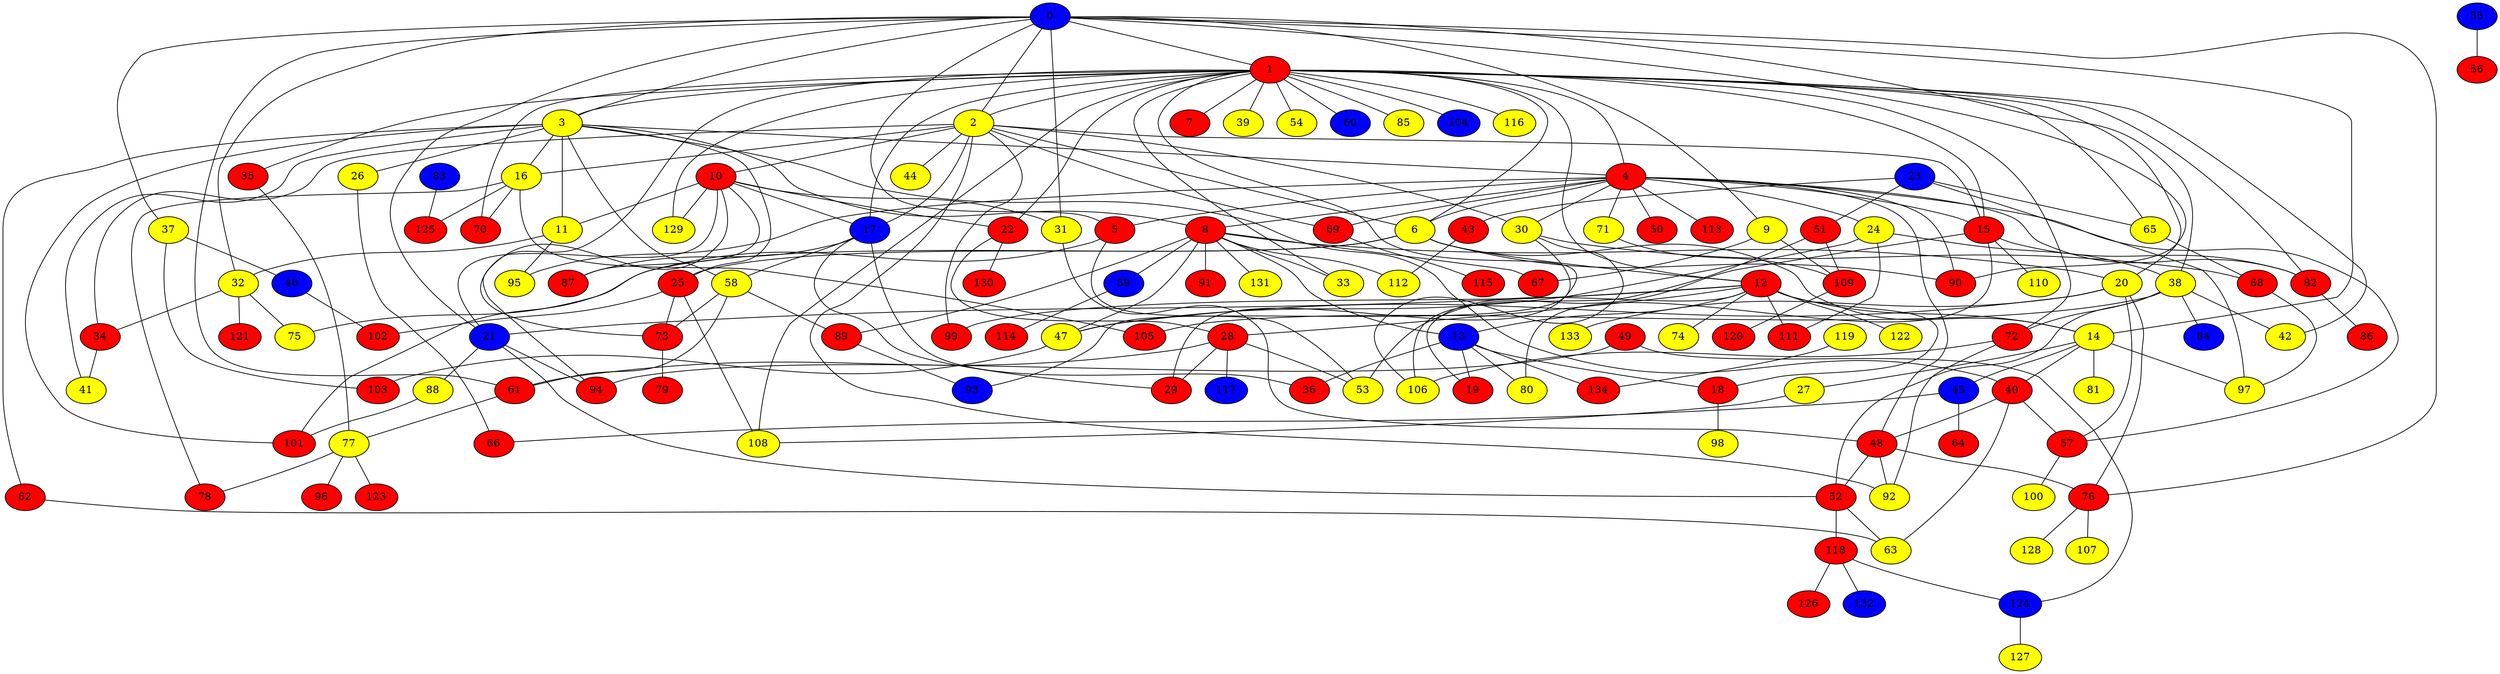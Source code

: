 graph {
0 [style = filled fillcolor = blue];
1 [style = filled fillcolor = red];
2 [style = filled fillcolor = yellow];
3 [style = filled fillcolor = yellow];
4 [style = filled fillcolor = red];
5 [style = filled fillcolor = red];
6 [style = filled fillcolor = yellow];
7 [style = filled fillcolor = red];
8 [style = filled fillcolor = red];
9 [style = filled fillcolor = yellow];
10 [style = filled fillcolor = red];
11 [style = filled fillcolor = yellow];
12 [style = filled fillcolor = red];
13 [style = filled fillcolor = blue];
14 [style = filled fillcolor = yellow];
15 [style = filled fillcolor = red];
16 [style = filled fillcolor = yellow];
17 [style = filled fillcolor = blue];
18 [style = filled fillcolor = red];
19 [style = filled fillcolor = red];
20 [style = filled fillcolor = yellow];
21 [style = filled fillcolor = blue];
22 [style = filled fillcolor = red];
23 [style = filled fillcolor = blue];
24 [style = filled fillcolor = yellow];
25 [style = filled fillcolor = red];
26 [style = filled fillcolor = yellow];
27 [style = filled fillcolor = yellow];
28 [style = filled fillcolor = red];
29 [style = filled fillcolor = red];
30 [style = filled fillcolor = yellow];
31 [style = filled fillcolor = yellow];
32 [style = filled fillcolor = yellow];
33 [style = filled fillcolor = yellow];
34 [style = filled fillcolor = red];
35 [style = filled fillcolor = red];
36 [style = filled fillcolor = red];
37 [style = filled fillcolor = yellow];
38 [style = filled fillcolor = yellow];
39 [style = filled fillcolor = yellow];
40 [style = filled fillcolor = red];
41 [style = filled fillcolor = yellow];
42 [style = filled fillcolor = yellow];
43 [style = filled fillcolor = red];
44 [style = filled fillcolor = yellow];
45 [style = filled fillcolor = blue];
46 [style = filled fillcolor = blue];
47 [style = filled fillcolor = yellow];
48 [style = filled fillcolor = red];
49 [style = filled fillcolor = red];
50 [style = filled fillcolor = red];
51 [style = filled fillcolor = red];
52 [style = filled fillcolor = red];
53 [style = filled fillcolor = yellow];
54 [style = filled fillcolor = yellow];
55 [style = filled fillcolor = blue];
56 [style = filled fillcolor = red];
57 [style = filled fillcolor = red];
58 [style = filled fillcolor = yellow];
59 [style = filled fillcolor = blue];
60 [style = filled fillcolor = blue];
61 [style = filled fillcolor = red];
62 [style = filled fillcolor = red];
63 [style = filled fillcolor = yellow];
64 [style = filled fillcolor = red];
65 [style = filled fillcolor = yellow];
66 [style = filled fillcolor = red];
67 [style = filled fillcolor = red];
68 [style = filled fillcolor = red];
69 [style = filled fillcolor = red];
70 [style = filled fillcolor = red];
71 [style = filled fillcolor = yellow];
72 [style = filled fillcolor = red];
73 [style = filled fillcolor = red];
74 [style = filled fillcolor = yellow];
75 [style = filled fillcolor = yellow];
76 [style = filled fillcolor = red];
77 [style = filled fillcolor = yellow];
78 [style = filled fillcolor = red];
79 [style = filled fillcolor = red];
80 [style = filled fillcolor = yellow];
81 [style = filled fillcolor = yellow];
82 [style = filled fillcolor = red];
83 [style = filled fillcolor = blue];
84 [style = filled fillcolor = blue];
85 [style = filled fillcolor = yellow];
86 [style = filled fillcolor = red];
87 [style = filled fillcolor = red];
88 [style = filled fillcolor = yellow];
89 [style = filled fillcolor = red];
90 [style = filled fillcolor = red];
91 [style = filled fillcolor = red];
92 [style = filled fillcolor = yellow];
93 [style = filled fillcolor = blue];
94 [style = filled fillcolor = red];
95 [style = filled fillcolor = yellow];
96 [style = filled fillcolor = red];
97 [style = filled fillcolor = yellow];
98 [style = filled fillcolor = yellow];
99 [style = filled fillcolor = red];
100 [style = filled fillcolor = yellow];
101 [style = filled fillcolor = red];
102 [style = filled fillcolor = red];
103 [style = filled fillcolor = red];
104 [style = filled fillcolor = blue];
105 [style = filled fillcolor = red];
106 [style = filled fillcolor = yellow];
107 [style = filled fillcolor = yellow];
108 [style = filled fillcolor = yellow];
109 [style = filled fillcolor = red];
110 [style = filled fillcolor = yellow];
111 [style = filled fillcolor = red];
112 [style = filled fillcolor = yellow];
113 [style = filled fillcolor = red];
114 [style = filled fillcolor = red];
115 [style = filled fillcolor = red];
116 [style = filled fillcolor = yellow];
117 [style = filled fillcolor = blue];
118 [style = filled fillcolor = red];
119 [style = filled fillcolor = yellow];
120 [style = filled fillcolor = red];
121 [style = filled fillcolor = red];
122 [style = filled fillcolor = yellow];
123 [style = filled fillcolor = red];
124 [style = filled fillcolor = blue];
125 [style = filled fillcolor = red];
126 [style = filled fillcolor = red];
127 [style = filled fillcolor = yellow];
128 [style = filled fillcolor = yellow];
129 [style = filled fillcolor = yellow];
130 [style = filled fillcolor = red];
131 [style = filled fillcolor = yellow];
132 [style = filled fillcolor = blue];
133 [style = filled fillcolor = yellow];
134 [style = filled fillcolor = red];
0 -- 5;
0 -- 3;
0 -- 2;
0 -- 1;
0 -- 9;
0 -- 14;
0 -- 21;
0 -- 31;
0 -- 32;
0 -- 37;
0 -- 38;
0 -- 61;
0 -- 76;
0 -- 90;
1 -- 2;
1 -- 3;
1 -- 4;
1 -- 6;
1 -- 7;
1 -- 12;
1 -- 15;
1 -- 17;
1 -- 20;
1 -- 22;
1 -- 29;
1 -- 33;
1 -- 35;
1 -- 39;
1 -- 42;
1 -- 54;
1 -- 60;
1 -- 65;
1 -- 70;
1 -- 72;
1 -- 73;
1 -- 82;
1 -- 85;
1 -- 104;
1 -- 108;
1 -- 116;
1 -- 129;
2 -- 6;
2 -- 10;
2 -- 15;
2 -- 16;
2 -- 17;
2 -- 30;
2 -- 34;
2 -- 44;
2 -- 69;
2 -- 92;
2 -- 99;
3 -- 4;
3 -- 8;
3 -- 11;
3 -- 16;
3 -- 25;
3 -- 26;
3 -- 40;
3 -- 41;
3 -- 58;
3 -- 62;
3 -- 101;
4 -- 5;
4 -- 6;
4 -- 8;
4 -- 15;
4 -- 24;
4 -- 30;
4 -- 48;
4 -- 50;
4 -- 57;
4 -- 69;
4 -- 71;
4 -- 82;
4 -- 90;
4 -- 95;
4 -- 113;
5 -- 53;
5 -- 101;
6 -- 12;
6 -- 14;
6 -- 25;
6 -- 75;
6 -- 90;
8 -- 13;
8 -- 20;
8 -- 33;
8 -- 47;
8 -- 59;
8 -- 67;
8 -- 89;
8 -- 91;
8 -- 112;
8 -- 131;
9 -- 67;
9 -- 109;
10 -- 11;
10 -- 17;
10 -- 21;
10 -- 22;
10 -- 31;
10 -- 87;
10 -- 94;
10 -- 129;
11 -- 32;
11 -- 95;
12 -- 13;
12 -- 14;
12 -- 18;
12 -- 19;
12 -- 21;
12 -- 28;
12 -- 74;
12 -- 99;
12 -- 111;
12 -- 122;
13 -- 18;
13 -- 19;
13 -- 36;
13 -- 80;
13 -- 134;
14 -- 27;
14 -- 40;
14 -- 45;
14 -- 81;
14 -- 97;
15 -- 53;
15 -- 80;
15 -- 82;
15 -- 110;
16 -- 70;
16 -- 78;
16 -- 105;
16 -- 125;
17 -- 29;
17 -- 36;
17 -- 58;
17 -- 87;
18 -- 98;
20 -- 47;
20 -- 57;
20 -- 76;
20 -- 133;
21 -- 52;
21 -- 88;
21 -- 94;
22 -- 28;
22 -- 130;
23 -- 43;
23 -- 51;
23 -- 65;
23 -- 97;
24 -- 38;
24 -- 47;
24 -- 111;
25 -- 73;
25 -- 102;
25 -- 108;
26 -- 66;
27 -- 108;
28 -- 29;
28 -- 53;
28 -- 61;
28 -- 117;
30 -- 68;
30 -- 93;
30 -- 106;
31 -- 48;
32 -- 34;
32 -- 75;
32 -- 121;
34 -- 41;
35 -- 77;
37 -- 46;
37 -- 103;
38 -- 42;
38 -- 52;
38 -- 72;
38 -- 84;
38 -- 105;
40 -- 48;
40 -- 57;
40 -- 63;
43 -- 112;
45 -- 64;
45 -- 66;
46 -- 102;
47 -- 103;
48 -- 52;
48 -- 76;
48 -- 92;
49 -- 94;
49 -- 124;
51 -- 106;
51 -- 109;
52 -- 63;
52 -- 118;
55 -- 56;
57 -- 100;
58 -- 61;
58 -- 73;
58 -- 89;
59 -- 114;
61 -- 77;
62 -- 63;
65 -- 68;
68 -- 97;
69 -- 115;
71 -- 109;
72 -- 92;
72 -- 106;
73 -- 79;
76 -- 107;
76 -- 128;
77 -- 78;
77 -- 96;
77 -- 123;
82 -- 86;
83 -- 125;
88 -- 101;
89 -- 93;
109 -- 120;
118 -- 124;
118 -- 126;
118 -- 132;
119 -- 134;
124 -- 127;
}
